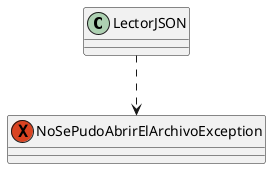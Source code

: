 @startuml


class LectorJSON {


}


exception NoSePudoAbrirElArchivoException{}

LectorJSON .-> NoSePudoAbrirElArchivoException



@enduml
